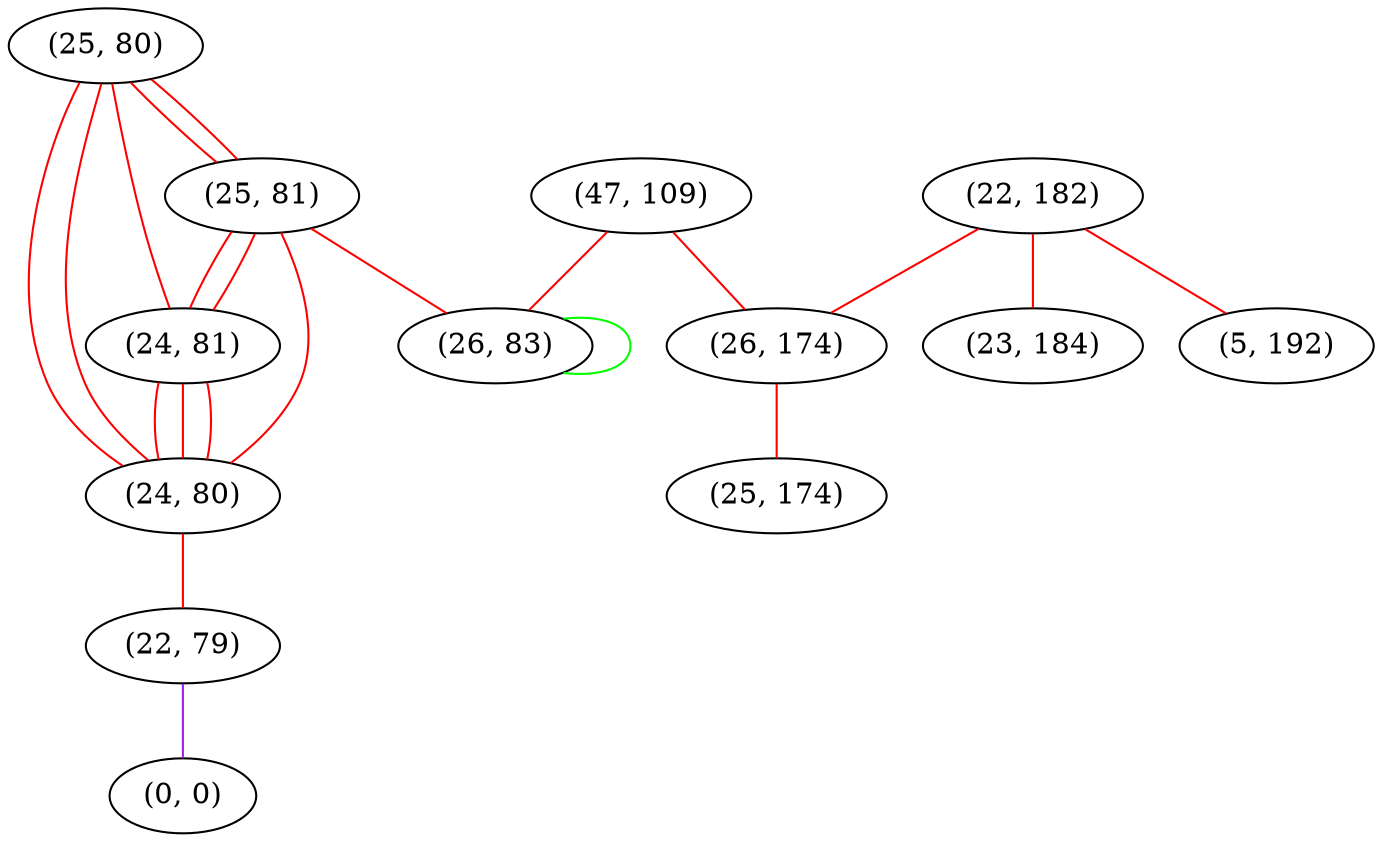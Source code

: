 graph "" {
"(25, 80)";
"(47, 109)";
"(25, 81)";
"(22, 182)";
"(24, 81)";
"(26, 83)";
"(24, 80)";
"(22, 79)";
"(0, 0)";
"(26, 174)";
"(25, 174)";
"(5, 192)";
"(23, 184)";
"(25, 80)" -- "(24, 81)"  [color=red, key=0, weight=1];
"(25, 80)" -- "(24, 80)"  [color=red, key=0, weight=1];
"(25, 80)" -- "(24, 80)"  [color=red, key=1, weight=1];
"(25, 80)" -- "(25, 81)"  [color=red, key=0, weight=1];
"(25, 80)" -- "(25, 81)"  [color=red, key=1, weight=1];
"(47, 109)" -- "(26, 174)"  [color=red, key=0, weight=1];
"(47, 109)" -- "(26, 83)"  [color=red, key=0, weight=1];
"(25, 81)" -- "(24, 81)"  [color=red, key=0, weight=1];
"(25, 81)" -- "(24, 81)"  [color=red, key=1, weight=1];
"(25, 81)" -- "(24, 80)"  [color=red, key=0, weight=1];
"(25, 81)" -- "(26, 83)"  [color=red, key=0, weight=1];
"(22, 182)" -- "(26, 174)"  [color=red, key=0, weight=1];
"(22, 182)" -- "(23, 184)"  [color=red, key=0, weight=1];
"(22, 182)" -- "(5, 192)"  [color=red, key=0, weight=1];
"(24, 81)" -- "(24, 80)"  [color=red, key=0, weight=1];
"(24, 81)" -- "(24, 80)"  [color=red, key=1, weight=1];
"(24, 81)" -- "(24, 80)"  [color=red, key=2, weight=1];
"(26, 83)" -- "(26, 83)"  [color=green, key=0, weight=2];
"(24, 80)" -- "(22, 79)"  [color=red, key=0, weight=1];
"(22, 79)" -- "(0, 0)"  [color=purple, key=0, weight=4];
"(26, 174)" -- "(25, 174)"  [color=red, key=0, weight=1];
}
